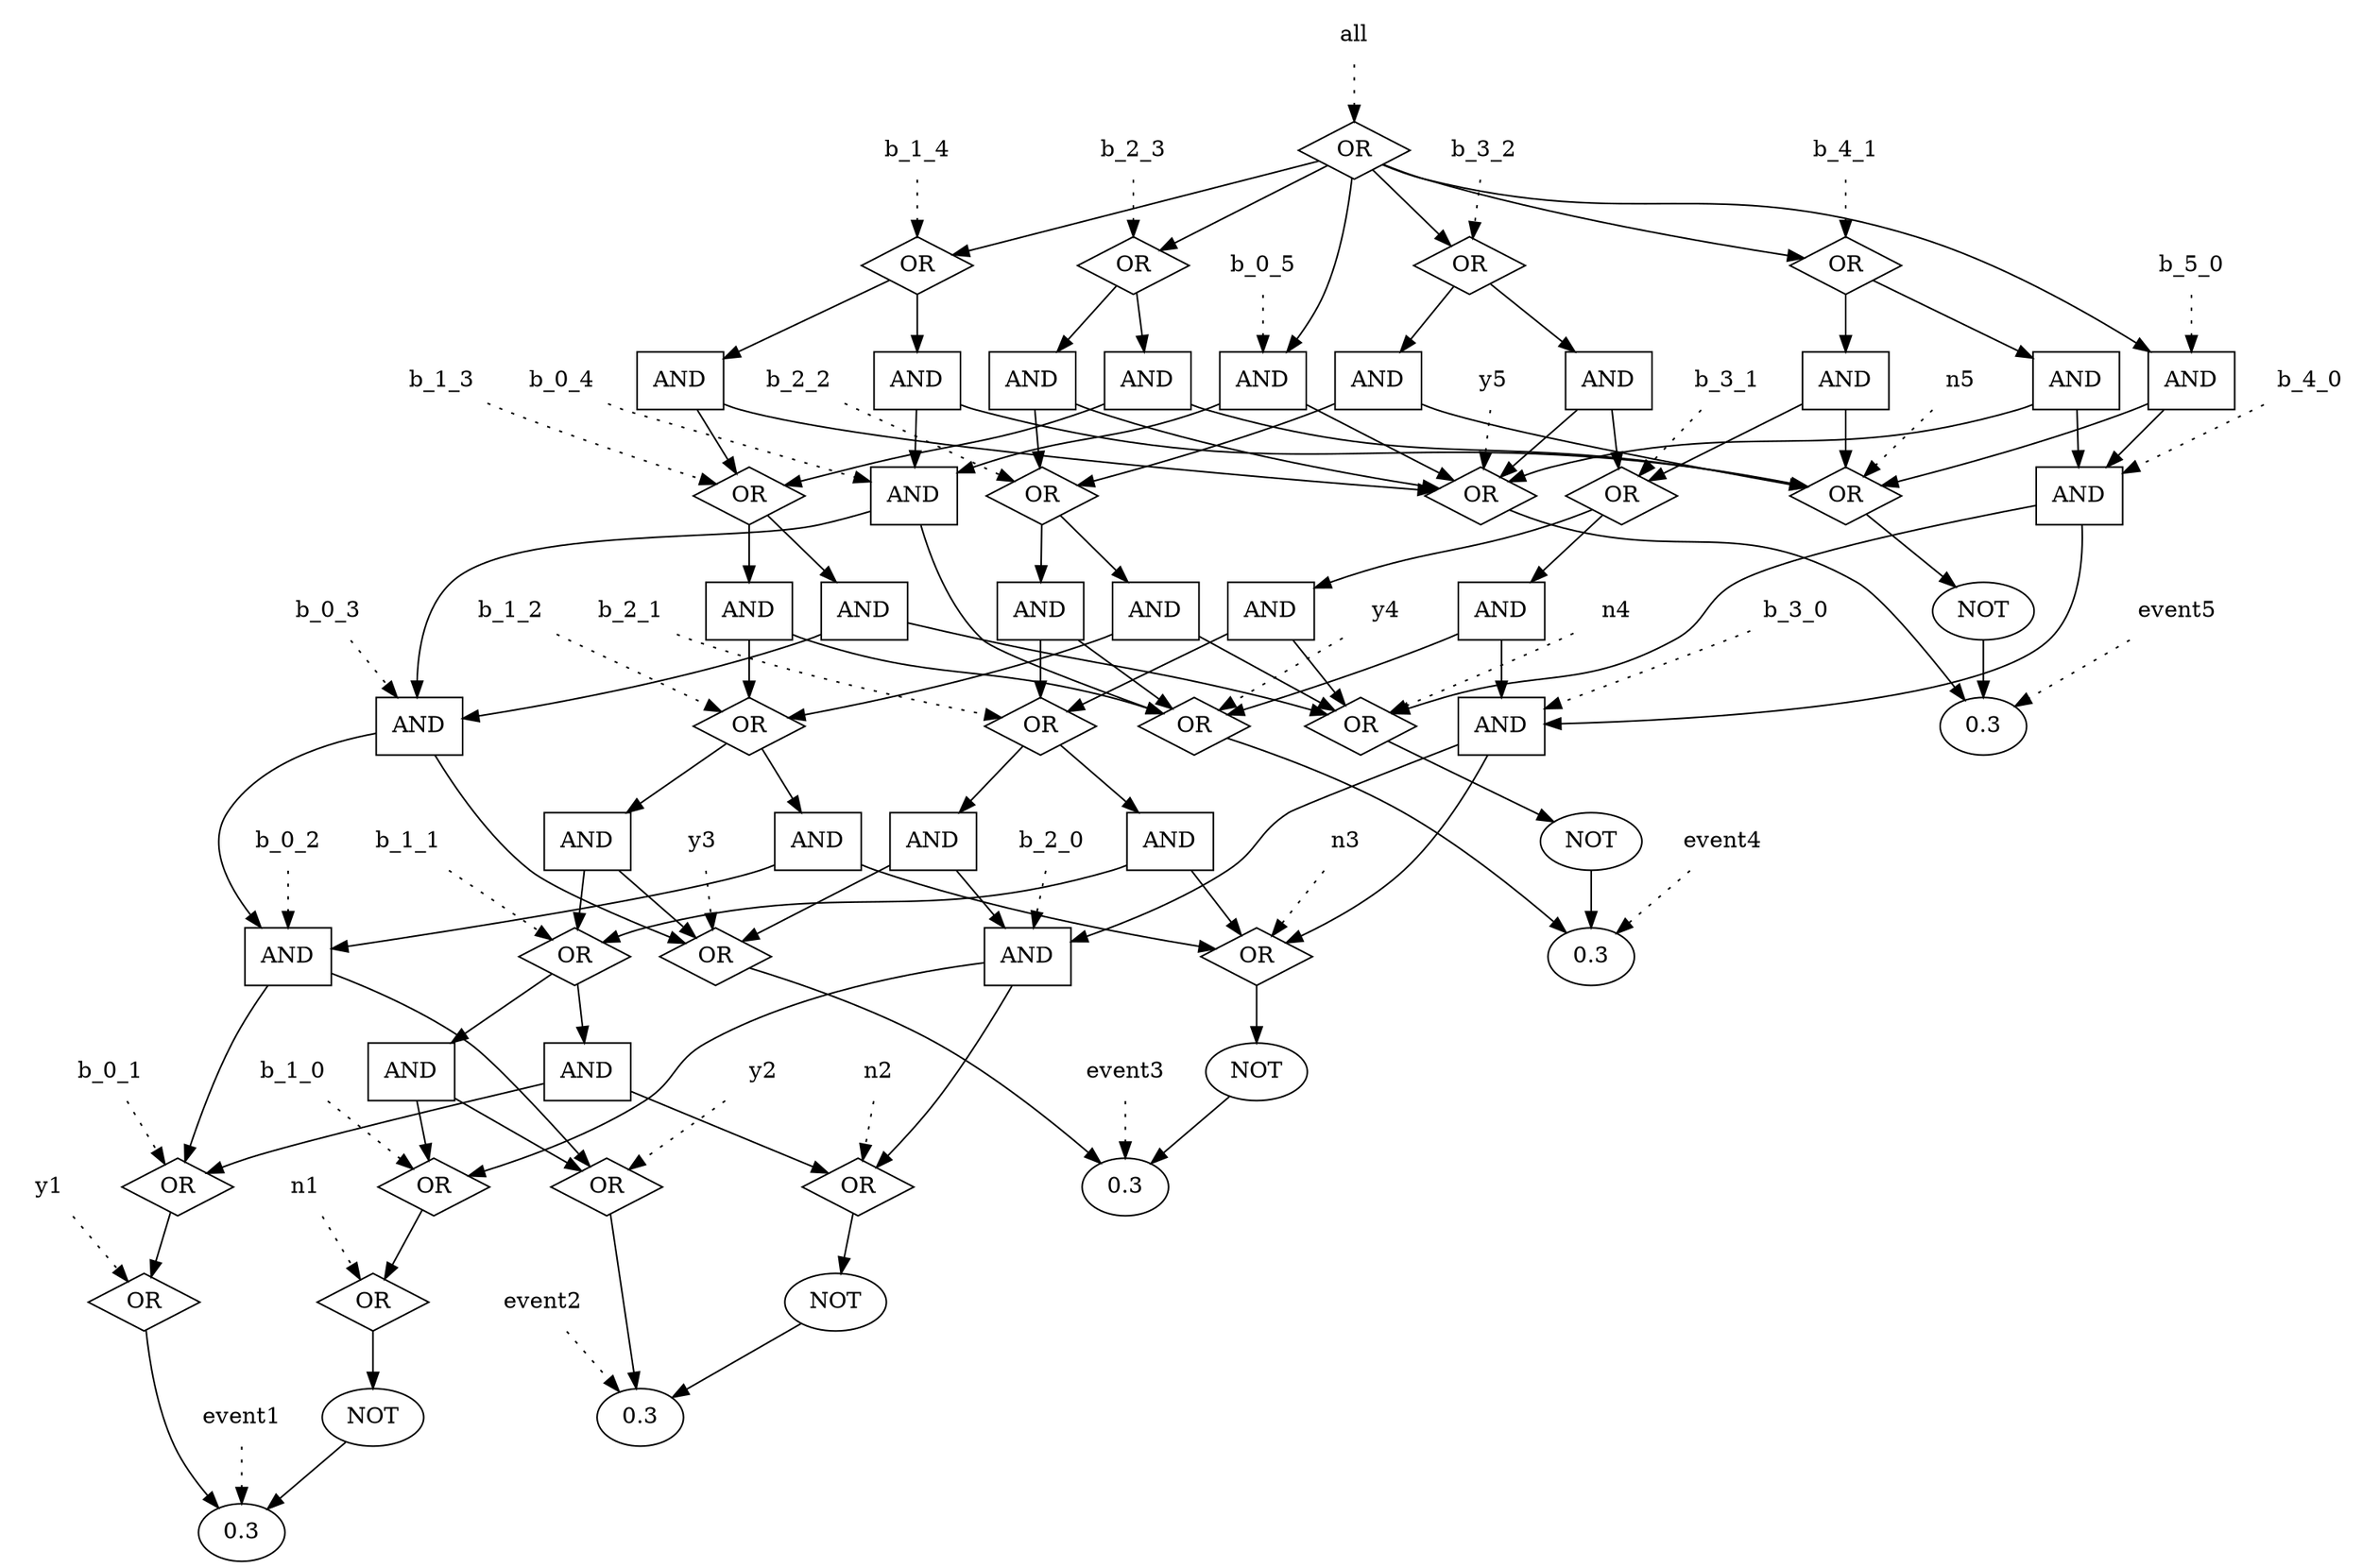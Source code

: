 digraph GP {
1 [label="0.3", shape="ellipse", style="filled", fillcolor="white"];
2 [label="OR", shape="diamond", style="filled", fillcolor="white"];
 -1 [label="NOT"];
-1 -> 1;
2 -> -1;
3 [label="OR", shape="diamond", style="filled", fillcolor="white"];
 3 -> 2;
4 [label="0.3", shape="ellipse", style="filled", fillcolor="white"];
5 [label="OR", shape="diamond", style="filled", fillcolor="white"];
 -4 [label="NOT"];
-4 -> 4;
5 -> -4;
6 [label="AND", shape="box", style="filled", fillcolor="white"];
6 -> 3;
6 -> 5;
7 [label="0.3", shape="ellipse", style="filled", fillcolor="white"];
8 [label="OR", shape="diamond", style="filled", fillcolor="white"];
 -7 [label="NOT"];
-7 -> 7;
8 -> -7;
9 [label="AND", shape="box", style="filled", fillcolor="white"];
9 -> 6;
9 -> 8;
10 [label="0.3", shape="ellipse", style="filled", fillcolor="white"];
11 [label="OR", shape="diamond", style="filled", fillcolor="white"];
 -10 [label="NOT"];
-10 -> 10;
11 -> -10;
12 [label="AND", shape="box", style="filled", fillcolor="white"];
12 -> 9;
12 -> 11;
13 [label="0.3", shape="ellipse", style="filled", fillcolor="white"];
14 [label="OR", shape="diamond", style="filled", fillcolor="white"];
 -13 [label="NOT"];
-13 -> 13;
14 -> -13;
15 [label="AND", shape="box", style="filled", fillcolor="white"];
15 -> 12;
15 -> 14;
16 [label="OR", shape="diamond", style="filled", fillcolor="white"];
 16 -> 13;
17 [label="AND", shape="box", style="filled", fillcolor="white"];
17 -> 12;
17 -> 16;
18 [label="OR", shape="diamond", style="filled", fillcolor="white"];
 18 -> 10;
19 [label="AND", shape="box", style="filled", fillcolor="white"];
19 -> 9;
19 -> 18;
20 [label="OR", shape="diamond", style="filled", fillcolor="white"];
 20 -> 7;
21 [label="AND", shape="box", style="filled", fillcolor="white"];
21 -> 6;
21 -> 20;
22 [label="OR", shape="diamond", style="filled", fillcolor="white"];
 22 -> 4;
23 [label="AND", shape="box", style="filled", fillcolor="white"];
23 -> 3;
23 -> 22;
24 [label="OR", shape="diamond", style="filled", fillcolor="white"];
 24 -> 1;
25 [label="OR", shape="diamond", style="filled", fillcolor="white"];
 25 -> 24;
26 [label="AND", shape="box", style="filled", fillcolor="white"];
26 -> 25;
26 -> 5;
27 [label="OR", shape="diamond", style="filled", fillcolor="white"];
 27 -> 23;
27 -> 26;
28 [label="AND", shape="box", style="filled", fillcolor="white"];
28 -> 27;
28 -> 8;
29 [label="OR", shape="diamond", style="filled", fillcolor="white"];
 29 -> 21;
29 -> 28;
30 [label="AND", shape="box", style="filled", fillcolor="white"];
30 -> 29;
30 -> 11;
31 [label="OR", shape="diamond", style="filled", fillcolor="white"];
 31 -> 19;
31 -> 30;
32 [label="AND", shape="box", style="filled", fillcolor="white"];
32 -> 31;
32 -> 14;
33 [label="OR", shape="diamond", style="filled", fillcolor="white"];
 33 -> 17;
33 -> 32;
34 [label="AND", shape="box", style="filled", fillcolor="white"];
34 -> 31;
34 -> 16;
35 [label="AND", shape="box", style="filled", fillcolor="white"];
35 -> 29;
35 -> 18;
36 [label="AND", shape="box", style="filled", fillcolor="white"];
36 -> 27;
36 -> 20;
37 [label="AND", shape="box", style="filled", fillcolor="white"];
37 -> 25;
37 -> 22;
38 [label="AND", shape="box", style="filled", fillcolor="white"];
38 -> 37;
38 -> 8;
39 [label="OR", shape="diamond", style="filled", fillcolor="white"];
 39 -> 36;
39 -> 38;
40 [label="AND", shape="box", style="filled", fillcolor="white"];
40 -> 39;
40 -> 11;
41 [label="OR", shape="diamond", style="filled", fillcolor="white"];
 41 -> 35;
41 -> 40;
42 [label="AND", shape="box", style="filled", fillcolor="white"];
42 -> 41;
42 -> 14;
43 [label="OR", shape="diamond", style="filled", fillcolor="white"];
 43 -> 34;
43 -> 42;
44 [label="AND", shape="box", style="filled", fillcolor="white"];
44 -> 41;
44 -> 16;
45 [label="AND", shape="box", style="filled", fillcolor="white"];
45 -> 39;
45 -> 18;
46 [label="AND", shape="box", style="filled", fillcolor="white"];
46 -> 37;
46 -> 20;
47 [label="AND", shape="box", style="filled", fillcolor="white"];
47 -> 46;
47 -> 11;
48 [label="OR", shape="diamond", style="filled", fillcolor="white"];
 48 -> 45;
48 -> 47;
49 [label="AND", shape="box", style="filled", fillcolor="white"];
49 -> 48;
49 -> 14;
50 [label="OR", shape="diamond", style="filled", fillcolor="white"];
 50 -> 44;
50 -> 49;
51 [label="AND", shape="box", style="filled", fillcolor="white"];
51 -> 48;
51 -> 16;
52 [label="AND", shape="box", style="filled", fillcolor="white"];
52 -> 46;
52 -> 18;
53 [label="AND", shape="box", style="filled", fillcolor="white"];
53 -> 52;
53 -> 14;
54 [label="OR", shape="diamond", style="filled", fillcolor="white"];
 54 -> 51;
54 -> 53;
55 [label="AND", shape="box", style="filled", fillcolor="white"];
55 -> 52;
55 -> 16;
56 [label="OR", shape="diamond", style="filled", fillcolor="white"];
 56 -> 15;
56 -> 33;
56 -> 43;
56 -> 50;
56 -> 54;
56 -> 55;
q_0 [ label="b_0_4", shape="plaintext" ];
q_0 -> 52 [style="dotted" ];
q_1 [ label="y5", shape="plaintext" ];
q_1 -> 16 [style="dotted" ];
q_2 [ label="n1", shape="plaintext" ];
q_2 -> 2 [style="dotted" ];
q_3 [ label="b_2_3", shape="plaintext" ];
q_3 -> 50 [style="dotted" ];
q_4 [ label="y3", shape="plaintext" ];
q_4 -> 20 [style="dotted" ];
q_5 [ label="y1", shape="plaintext" ];
q_5 -> 24 [style="dotted" ];
q_6 [ label="b_0_1", shape="plaintext" ];
q_6 -> 25 [style="dotted" ];
q_7 [ label="event4", shape="plaintext" ];
q_7 -> 10 [style="dotted" ];
q_8 [ label="event3", shape="plaintext" ];
q_8 -> 7 [style="dotted" ];
q_9 [ label="b_5_0", shape="plaintext" ];
q_9 -> 15 [style="dotted" ];
q_10 [ label="b_1_3", shape="plaintext" ];
q_10 -> 48 [style="dotted" ];
q_11 [ label="b_3_0", shape="plaintext" ];
q_11 -> 9 [style="dotted" ];
q_12 [ label="b_0_3", shape="plaintext" ];
q_12 -> 46 [style="dotted" ];
q_13 [ label="b_0_5", shape="plaintext" ];
q_13 -> 55 [style="dotted" ];
q_14 [ label="all", shape="plaintext" ];
q_14 -> 56 [style="dotted" ];
q_15 [ label="event2", shape="plaintext" ];
q_15 -> 4 [style="dotted" ];
q_16 [ label="y4", shape="plaintext" ];
q_16 -> 18 [style="dotted" ];
q_17 [ label="b_0_2", shape="plaintext" ];
q_17 -> 37 [style="dotted" ];
q_18 [ label="n5", shape="plaintext" ];
q_18 -> 14 [style="dotted" ];
q_19 [ label="event5", shape="plaintext" ];
q_19 -> 13 [style="dotted" ];
q_20 [ label="b_1_2", shape="plaintext" ];
q_20 -> 39 [style="dotted" ];
q_21 [ label="b_3_1", shape="plaintext" ];
q_21 -> 31 [style="dotted" ];
q_22 [ label="n2", shape="plaintext" ];
q_22 -> 5 [style="dotted" ];
q_23 [ label="b_4_1", shape="plaintext" ];
q_23 -> 33 [style="dotted" ];
q_24 [ label="n3", shape="plaintext" ];
q_24 -> 8 [style="dotted" ];
q_25 [ label="b_1_1", shape="plaintext" ];
q_25 -> 27 [style="dotted" ];
q_26 [ label="event1", shape="plaintext" ];
q_26 -> 1 [style="dotted" ];
q_27 [ label="b_1_0", shape="plaintext" ];
q_27 -> 3 [style="dotted" ];
q_28 [ label="b_2_2", shape="plaintext" ];
q_28 -> 41 [style="dotted" ];
q_29 [ label="b_4_0", shape="plaintext" ];
q_29 -> 12 [style="dotted" ];
q_30 [ label="b_3_2", shape="plaintext" ];
q_30 -> 43 [style="dotted" ];
q_31 [ label="b_2_1", shape="plaintext" ];
q_31 -> 29 [style="dotted" ];
q_32 [ label="y2", shape="plaintext" ];
q_32 -> 22 [style="dotted" ];
q_33 [ label="b_1_4", shape="plaintext" ];
q_33 -> 54 [style="dotted" ];
q_34 [ label="b_2_0", shape="plaintext" ];
q_34 -> 6 [style="dotted" ];
q_35 [ label="n4", shape="plaintext" ];
q_35 -> 11 [style="dotted" ];
}
